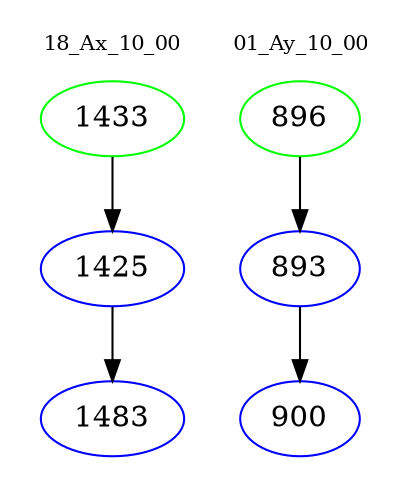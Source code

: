 digraph{
subgraph cluster_0 {
color = white
label = "18_Ax_10_00";
fontsize=10;
T0_1433 [label="1433", color="green"]
T0_1433 -> T0_1425 [color="black"]
T0_1425 [label="1425", color="blue"]
T0_1425 -> T0_1483 [color="black"]
T0_1483 [label="1483", color="blue"]
}
subgraph cluster_1 {
color = white
label = "01_Ay_10_00";
fontsize=10;
T1_896 [label="896", color="green"]
T1_896 -> T1_893 [color="black"]
T1_893 [label="893", color="blue"]
T1_893 -> T1_900 [color="black"]
T1_900 [label="900", color="blue"]
}
}
